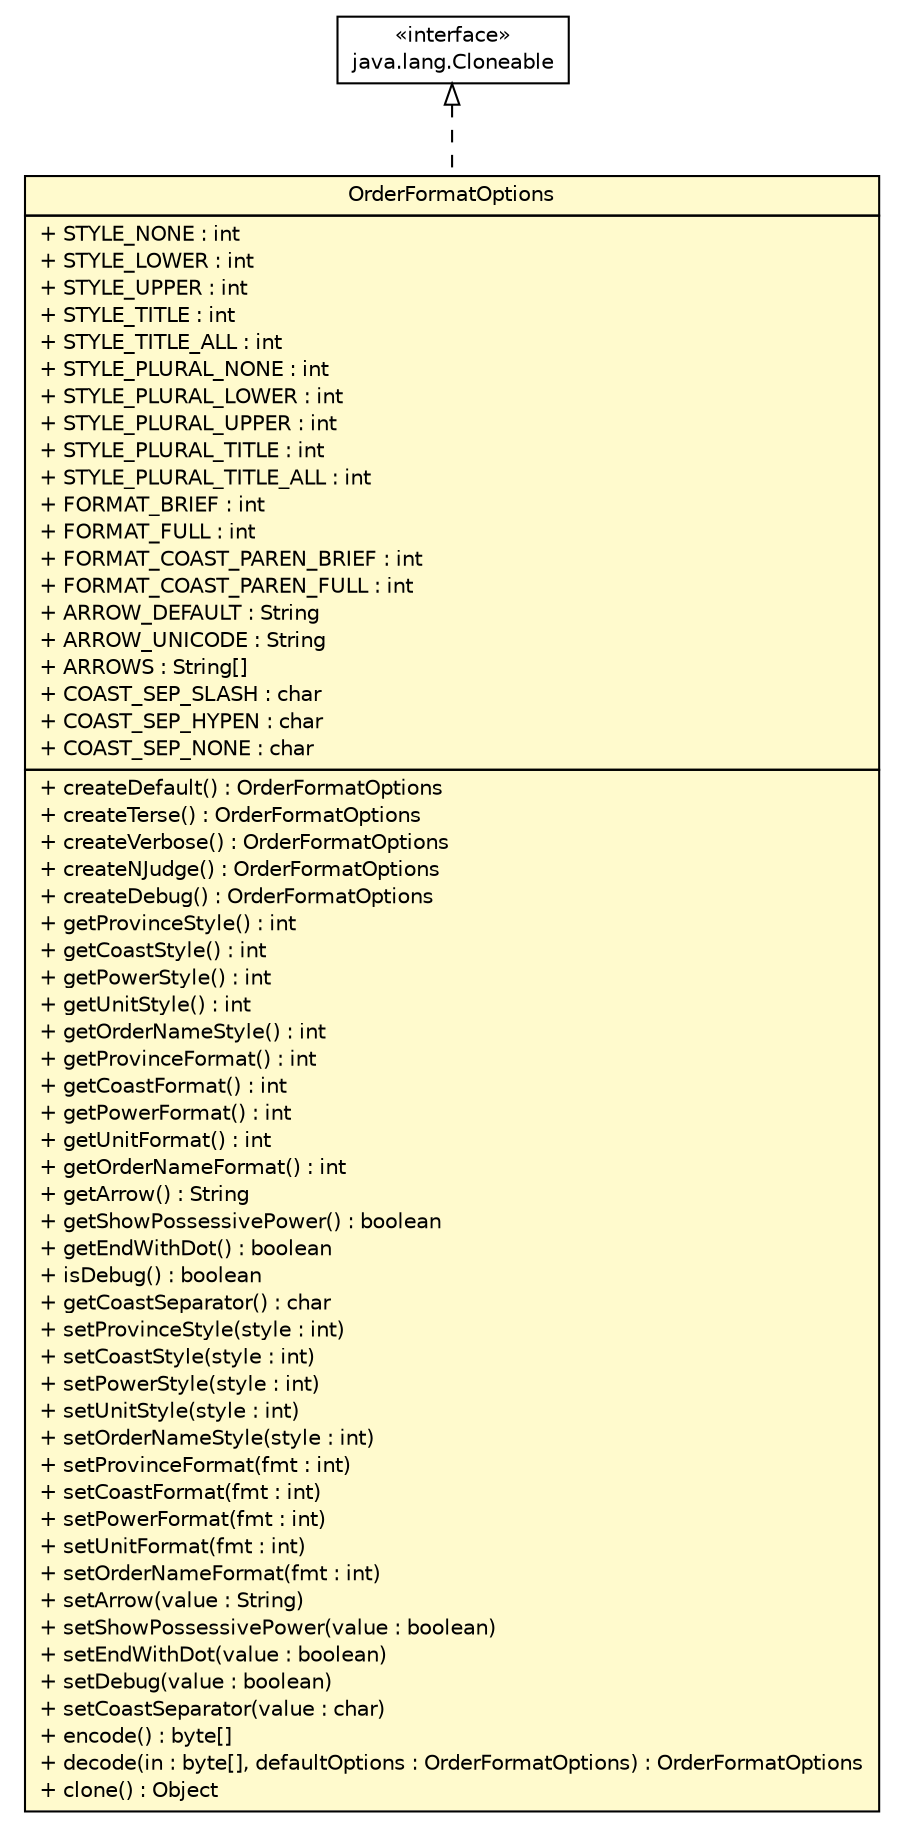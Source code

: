 #!/usr/local/bin/dot
#
# Class diagram 
# Generated by UMLGraph version 5.2 (http://www.umlgraph.org/)
#

digraph G {
	edge [fontname="Helvetica",fontsize=10,labelfontname="Helvetica",labelfontsize=10];
	node [fontname="Helvetica",fontsize=10,shape=plaintext];
	nodesep=0.25;
	ranksep=0.5;
	// dip.order.OrderFormatOptions
	c4208 [label=<<table title="dip.order.OrderFormatOptions" border="0" cellborder="1" cellspacing="0" cellpadding="2" port="p" bgcolor="lemonChiffon" href="./OrderFormatOptions.html">
		<tr><td><table border="0" cellspacing="0" cellpadding="1">
<tr><td align="center" balign="center"> OrderFormatOptions </td></tr>
		</table></td></tr>
		<tr><td><table border="0" cellspacing="0" cellpadding="1">
<tr><td align="left" balign="left"> + STYLE_NONE : int </td></tr>
<tr><td align="left" balign="left"> + STYLE_LOWER : int </td></tr>
<tr><td align="left" balign="left"> + STYLE_UPPER : int </td></tr>
<tr><td align="left" balign="left"> + STYLE_TITLE : int </td></tr>
<tr><td align="left" balign="left"> + STYLE_TITLE_ALL : int </td></tr>
<tr><td align="left" balign="left"> + STYLE_PLURAL_NONE : int </td></tr>
<tr><td align="left" balign="left"> + STYLE_PLURAL_LOWER : int </td></tr>
<tr><td align="left" balign="left"> + STYLE_PLURAL_UPPER : int </td></tr>
<tr><td align="left" balign="left"> + STYLE_PLURAL_TITLE : int </td></tr>
<tr><td align="left" balign="left"> + STYLE_PLURAL_TITLE_ALL : int </td></tr>
<tr><td align="left" balign="left"> + FORMAT_BRIEF : int </td></tr>
<tr><td align="left" balign="left"> + FORMAT_FULL : int </td></tr>
<tr><td align="left" balign="left"> + FORMAT_COAST_PAREN_BRIEF : int </td></tr>
<tr><td align="left" balign="left"> + FORMAT_COAST_PAREN_FULL : int </td></tr>
<tr><td align="left" balign="left"> + ARROW_DEFAULT : String </td></tr>
<tr><td align="left" balign="left"> + ARROW_UNICODE : String </td></tr>
<tr><td align="left" balign="left"> + ARROWS : String[] </td></tr>
<tr><td align="left" balign="left"> + COAST_SEP_SLASH : char </td></tr>
<tr><td align="left" balign="left"> + COAST_SEP_HYPEN : char </td></tr>
<tr><td align="left" balign="left"> + COAST_SEP_NONE : char </td></tr>
		</table></td></tr>
		<tr><td><table border="0" cellspacing="0" cellpadding="1">
<tr><td align="left" balign="left"> + createDefault() : OrderFormatOptions </td></tr>
<tr><td align="left" balign="left"> + createTerse() : OrderFormatOptions </td></tr>
<tr><td align="left" balign="left"> + createVerbose() : OrderFormatOptions </td></tr>
<tr><td align="left" balign="left"> + createNJudge() : OrderFormatOptions </td></tr>
<tr><td align="left" balign="left"> + createDebug() : OrderFormatOptions </td></tr>
<tr><td align="left" balign="left"> + getProvinceStyle() : int </td></tr>
<tr><td align="left" balign="left"> + getCoastStyle() : int </td></tr>
<tr><td align="left" balign="left"> + getPowerStyle() : int </td></tr>
<tr><td align="left" balign="left"> + getUnitStyle() : int </td></tr>
<tr><td align="left" balign="left"> + getOrderNameStyle() : int </td></tr>
<tr><td align="left" balign="left"> + getProvinceFormat() : int </td></tr>
<tr><td align="left" balign="left"> + getCoastFormat() : int </td></tr>
<tr><td align="left" balign="left"> + getPowerFormat() : int </td></tr>
<tr><td align="left" balign="left"> + getUnitFormat() : int </td></tr>
<tr><td align="left" balign="left"> + getOrderNameFormat() : int </td></tr>
<tr><td align="left" balign="left"> + getArrow() : String </td></tr>
<tr><td align="left" balign="left"> + getShowPossessivePower() : boolean </td></tr>
<tr><td align="left" balign="left"> + getEndWithDot() : boolean </td></tr>
<tr><td align="left" balign="left"> + isDebug() : boolean </td></tr>
<tr><td align="left" balign="left"> + getCoastSeparator() : char </td></tr>
<tr><td align="left" balign="left"> + setProvinceStyle(style : int) </td></tr>
<tr><td align="left" balign="left"> + setCoastStyle(style : int) </td></tr>
<tr><td align="left" balign="left"> + setPowerStyle(style : int) </td></tr>
<tr><td align="left" balign="left"> + setUnitStyle(style : int) </td></tr>
<tr><td align="left" balign="left"> + setOrderNameStyle(style : int) </td></tr>
<tr><td align="left" balign="left"> + setProvinceFormat(fmt : int) </td></tr>
<tr><td align="left" balign="left"> + setCoastFormat(fmt : int) </td></tr>
<tr><td align="left" balign="left"> + setPowerFormat(fmt : int) </td></tr>
<tr><td align="left" balign="left"> + setUnitFormat(fmt : int) </td></tr>
<tr><td align="left" balign="left"> + setOrderNameFormat(fmt : int) </td></tr>
<tr><td align="left" balign="left"> + setArrow(value : String) </td></tr>
<tr><td align="left" balign="left"> + setShowPossessivePower(value : boolean) </td></tr>
<tr><td align="left" balign="left"> + setEndWithDot(value : boolean) </td></tr>
<tr><td align="left" balign="left"> + setDebug(value : boolean) </td></tr>
<tr><td align="left" balign="left"> + setCoastSeparator(value : char) </td></tr>
<tr><td align="left" balign="left"> + encode() : byte[] </td></tr>
<tr><td align="left" balign="left"> + decode(in : byte[], defaultOptions : OrderFormatOptions) : OrderFormatOptions </td></tr>
<tr><td align="left" balign="left"> + clone() : Object </td></tr>
		</table></td></tr>
		</table>>, fontname="Helvetica", fontcolor="black", fontsize=10.0];
	//dip.order.OrderFormatOptions implements java.lang.Cloneable
	c4282:p -> c4208:p [dir=back,arrowtail=empty,style=dashed];
	// java.lang.Cloneable
	c4282 [label=<<table title="java.lang.Cloneable" border="0" cellborder="1" cellspacing="0" cellpadding="2" port="p" href="http://java.sun.com/j2se/1.4.2/docs/api/java/lang/Cloneable.html">
		<tr><td><table border="0" cellspacing="0" cellpadding="1">
<tr><td align="center" balign="center"> &#171;interface&#187; </td></tr>
<tr><td align="center" balign="center"> java.lang.Cloneable </td></tr>
		</table></td></tr>
		</table>>, fontname="Helvetica", fontcolor="black", fontsize=10.0];
}

